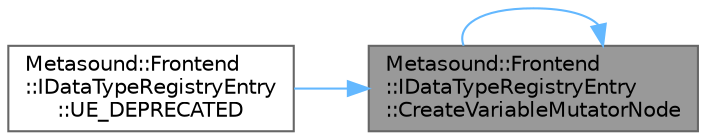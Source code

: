digraph "Metasound::Frontend::IDataTypeRegistryEntry::CreateVariableMutatorNode"
{
 // INTERACTIVE_SVG=YES
 // LATEX_PDF_SIZE
  bgcolor="transparent";
  edge [fontname=Helvetica,fontsize=10,labelfontname=Helvetica,labelfontsize=10];
  node [fontname=Helvetica,fontsize=10,shape=box,height=0.2,width=0.4];
  rankdir="RL";
  Node1 [id="Node000001",label="Metasound::Frontend\l::IDataTypeRegistryEntry\l::CreateVariableMutatorNode",height=0.2,width=0.4,color="gray40", fillcolor="grey60", style="filled", fontcolor="black",tooltip="Create a set variable node for this data type."];
  Node1 -> Node1 [id="edge1_Node000001_Node000001",dir="back",color="steelblue1",style="solid",tooltip=" "];
  Node1 -> Node2 [id="edge2_Node000001_Node000002",dir="back",color="steelblue1",style="solid",tooltip=" "];
  Node2 [id="Node000002",label="Metasound::Frontend\l::IDataTypeRegistryEntry\l::UE_DEPRECATED",height=0.2,width=0.4,color="grey40", fillcolor="white", style="filled",URL="$d1/dd1/classMetasound_1_1Frontend_1_1IDataTypeRegistryEntry.html#a8de48b37472c141e8351a580b58552b2",tooltip="Create a set variable node for this data type."];
}
